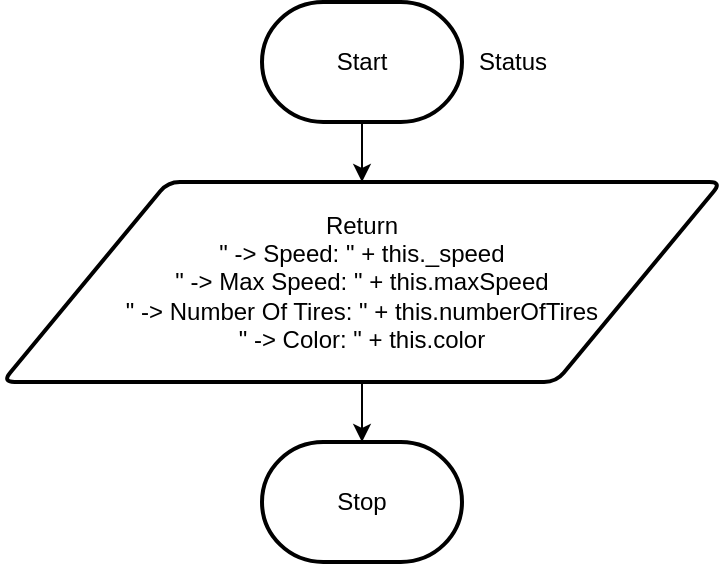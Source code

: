 <mxfile>
    <diagram id="2T-KXSrjH8aBvMgis7Sn" name="Page-1">
        <mxGraphModel dx="1086" dy="658" grid="1" gridSize="10" guides="1" tooltips="1" connect="1" arrows="1" fold="1" page="1" pageScale="1" pageWidth="827" pageHeight="1169" math="0" shadow="0">
            <root>
                <mxCell id="0"/>
                <mxCell id="1" parent="0"/>
                <mxCell id="14" value="" style="edgeStyle=orthogonalEdgeStyle;shape=connector;rounded=0;html=1;labelBackgroundColor=default;strokeColor=default;fontFamily=Helvetica;fontSize=11;fontColor=default;endArrow=classic;" parent="1" source="2" edge="1">
                    <mxGeometry relative="1" as="geometry">
                        <mxPoint x="260" y="170" as="targetPoint"/>
                    </mxGeometry>
                </mxCell>
                <mxCell id="2" value="Start" style="strokeWidth=2;html=1;shape=mxgraph.flowchart.terminator;whiteSpace=wrap;" parent="1" vertex="1">
                    <mxGeometry x="210" y="80" width="100" height="60" as="geometry"/>
                </mxCell>
                <mxCell id="3" value="Status" style="text;html=1;align=center;verticalAlign=middle;resizable=0;points=[];autosize=1;strokeColor=none;fillColor=none;" parent="1" vertex="1">
                    <mxGeometry x="305" y="95" width="60" height="30" as="geometry"/>
                </mxCell>
                <mxCell id="31" value="" style="edgeStyle=none;html=1;" parent="1" target="29" edge="1">
                    <mxGeometry relative="1" as="geometry">
                        <mxPoint x="260" y="230" as="sourcePoint"/>
                    </mxGeometry>
                </mxCell>
                <mxCell id="29" value="Stop" style="strokeWidth=2;html=1;shape=mxgraph.flowchart.terminator;whiteSpace=wrap;" parent="1" vertex="1">
                    <mxGeometry x="210" y="300" width="100" height="60" as="geometry"/>
                </mxCell>
                <mxCell id="45" value="Return &lt;br&gt;&quot; -&amp;gt; Speed: &quot; + this._speed&lt;br&gt;&quot; -&amp;gt; Max Speed: &quot; + this.maxSpeed&lt;br&gt;&quot; -&amp;gt; Number Of Tires: &quot; + this.numberOfTires&lt;br&gt;&quot; -&amp;gt; Color: &quot; + this.color" style="shape=parallelogram;html=1;strokeWidth=2;perimeter=parallelogramPerimeter;whiteSpace=wrap;rounded=1;arcSize=12;size=0.23;" parent="1" vertex="1">
                    <mxGeometry x="80.25" y="170" width="359.5" height="100" as="geometry"/>
                </mxCell>
            </root>
        </mxGraphModel>
    </diagram>
</mxfile>